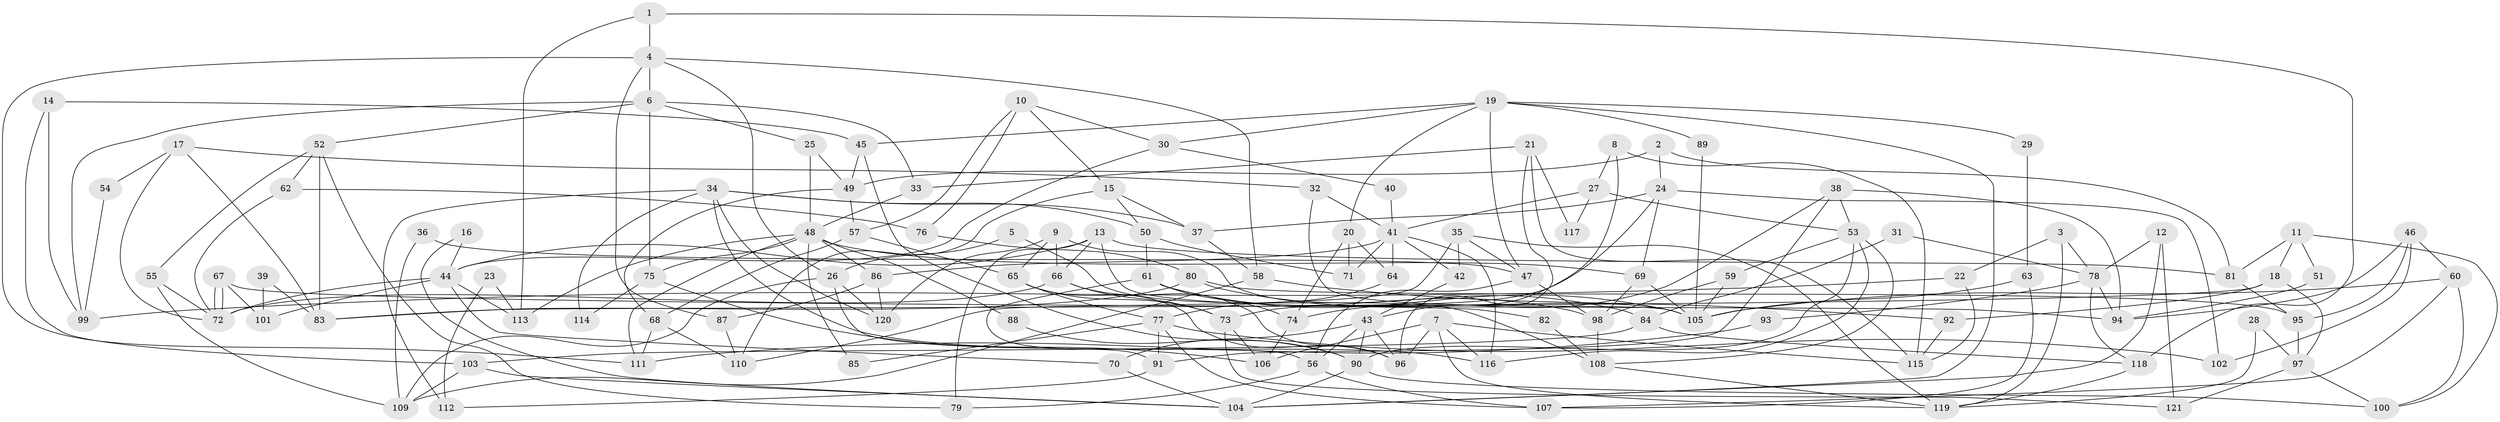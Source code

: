 // Generated by graph-tools (version 1.1) at 2025/15/03/09/25 04:15:07]
// undirected, 121 vertices, 242 edges
graph export_dot {
graph [start="1"]
  node [color=gray90,style=filled];
  1;
  2;
  3;
  4;
  5;
  6;
  7;
  8;
  9;
  10;
  11;
  12;
  13;
  14;
  15;
  16;
  17;
  18;
  19;
  20;
  21;
  22;
  23;
  24;
  25;
  26;
  27;
  28;
  29;
  30;
  31;
  32;
  33;
  34;
  35;
  36;
  37;
  38;
  39;
  40;
  41;
  42;
  43;
  44;
  45;
  46;
  47;
  48;
  49;
  50;
  51;
  52;
  53;
  54;
  55;
  56;
  57;
  58;
  59;
  60;
  61;
  62;
  63;
  64;
  65;
  66;
  67;
  68;
  69;
  70;
  71;
  72;
  73;
  74;
  75;
  76;
  77;
  78;
  79;
  80;
  81;
  82;
  83;
  84;
  85;
  86;
  87;
  88;
  89;
  90;
  91;
  92;
  93;
  94;
  95;
  96;
  97;
  98;
  99;
  100;
  101;
  102;
  103;
  104;
  105;
  106;
  107;
  108;
  109;
  110;
  111;
  112;
  113;
  114;
  115;
  116;
  117;
  118;
  119;
  120;
  121;
  1 -- 4;
  1 -- 113;
  1 -- 118;
  2 -- 24;
  2 -- 49;
  2 -- 81;
  3 -- 119;
  3 -- 22;
  3 -- 78;
  4 -- 6;
  4 -- 58;
  4 -- 26;
  4 -- 87;
  4 -- 111;
  5 -- 26;
  5 -- 108;
  6 -- 52;
  6 -- 75;
  6 -- 25;
  6 -- 33;
  6 -- 99;
  7 -- 119;
  7 -- 96;
  7 -- 106;
  7 -- 115;
  7 -- 116;
  8 -- 27;
  8 -- 43;
  8 -- 115;
  9 -- 66;
  9 -- 65;
  9 -- 105;
  9 -- 120;
  10 -- 30;
  10 -- 15;
  10 -- 57;
  10 -- 76;
  11 -- 100;
  11 -- 18;
  11 -- 51;
  11 -- 81;
  12 -- 104;
  12 -- 78;
  12 -- 121;
  13 -- 79;
  13 -- 81;
  13 -- 44;
  13 -- 66;
  13 -- 82;
  14 -- 103;
  14 -- 45;
  14 -- 99;
  15 -- 37;
  15 -- 50;
  15 -- 110;
  16 -- 104;
  16 -- 44;
  17 -- 72;
  17 -- 32;
  17 -- 54;
  17 -- 83;
  18 -- 97;
  18 -- 83;
  18 -- 92;
  19 -- 104;
  19 -- 20;
  19 -- 29;
  19 -- 30;
  19 -- 45;
  19 -- 47;
  19 -- 89;
  20 -- 74;
  20 -- 71;
  20 -- 64;
  21 -- 33;
  21 -- 115;
  21 -- 96;
  21 -- 117;
  22 -- 115;
  22 -- 99;
  23 -- 113;
  23 -- 112;
  24 -- 69;
  24 -- 73;
  24 -- 37;
  24 -- 102;
  25 -- 49;
  25 -- 48;
  26 -- 120;
  26 -- 56;
  26 -- 109;
  27 -- 53;
  27 -- 41;
  27 -- 117;
  28 -- 97;
  28 -- 119;
  29 -- 63;
  30 -- 44;
  30 -- 40;
  31 -- 84;
  31 -- 78;
  32 -- 41;
  32 -- 105;
  33 -- 48;
  34 -- 116;
  34 -- 120;
  34 -- 37;
  34 -- 50;
  34 -- 112;
  34 -- 114;
  35 -- 47;
  35 -- 42;
  35 -- 110;
  35 -- 119;
  36 -- 109;
  36 -- 47;
  37 -- 58;
  38 -- 94;
  38 -- 74;
  38 -- 53;
  38 -- 91;
  39 -- 101;
  39 -- 83;
  40 -- 41;
  41 -- 116;
  41 -- 64;
  41 -- 42;
  41 -- 71;
  41 -- 86;
  42 -- 43;
  43 -- 96;
  43 -- 90;
  43 -- 56;
  43 -- 70;
  44 -- 72;
  44 -- 70;
  44 -- 101;
  44 -- 113;
  45 -- 49;
  45 -- 90;
  46 -- 102;
  46 -- 95;
  46 -- 60;
  46 -- 94;
  47 -- 56;
  47 -- 98;
  48 -- 86;
  48 -- 69;
  48 -- 75;
  48 -- 85;
  48 -- 88;
  48 -- 111;
  48 -- 113;
  49 -- 68;
  49 -- 57;
  50 -- 61;
  50 -- 71;
  51 -- 94;
  52 -- 55;
  52 -- 83;
  52 -- 62;
  52 -- 79;
  53 -- 59;
  53 -- 90;
  53 -- 108;
  53 -- 116;
  54 -- 99;
  55 -- 109;
  55 -- 72;
  56 -- 79;
  56 -- 107;
  57 -- 68;
  57 -- 65;
  58 -- 92;
  58 -- 109;
  59 -- 105;
  59 -- 98;
  60 -- 105;
  60 -- 100;
  60 -- 107;
  61 -- 105;
  61 -- 91;
  61 -- 74;
  61 -- 98;
  62 -- 72;
  62 -- 76;
  63 -- 105;
  63 -- 107;
  64 -- 77;
  65 -- 73;
  65 -- 77;
  65 -- 96;
  66 -- 96;
  66 -- 72;
  66 -- 73;
  67 -- 94;
  67 -- 72;
  67 -- 72;
  67 -- 101;
  68 -- 110;
  68 -- 111;
  69 -- 98;
  69 -- 105;
  70 -- 104;
  73 -- 121;
  73 -- 106;
  74 -- 106;
  75 -- 106;
  75 -- 114;
  76 -- 80;
  77 -- 107;
  77 -- 85;
  77 -- 91;
  77 -- 102;
  78 -- 118;
  78 -- 93;
  78 -- 94;
  80 -- 84;
  80 -- 83;
  80 -- 95;
  81 -- 95;
  82 -- 108;
  84 -- 118;
  84 -- 103;
  86 -- 87;
  86 -- 120;
  87 -- 110;
  88 -- 90;
  89 -- 105;
  90 -- 100;
  90 -- 104;
  91 -- 112;
  92 -- 115;
  93 -- 111;
  95 -- 97;
  97 -- 100;
  97 -- 121;
  98 -- 108;
  103 -- 109;
  103 -- 104;
  108 -- 119;
  118 -- 119;
}
